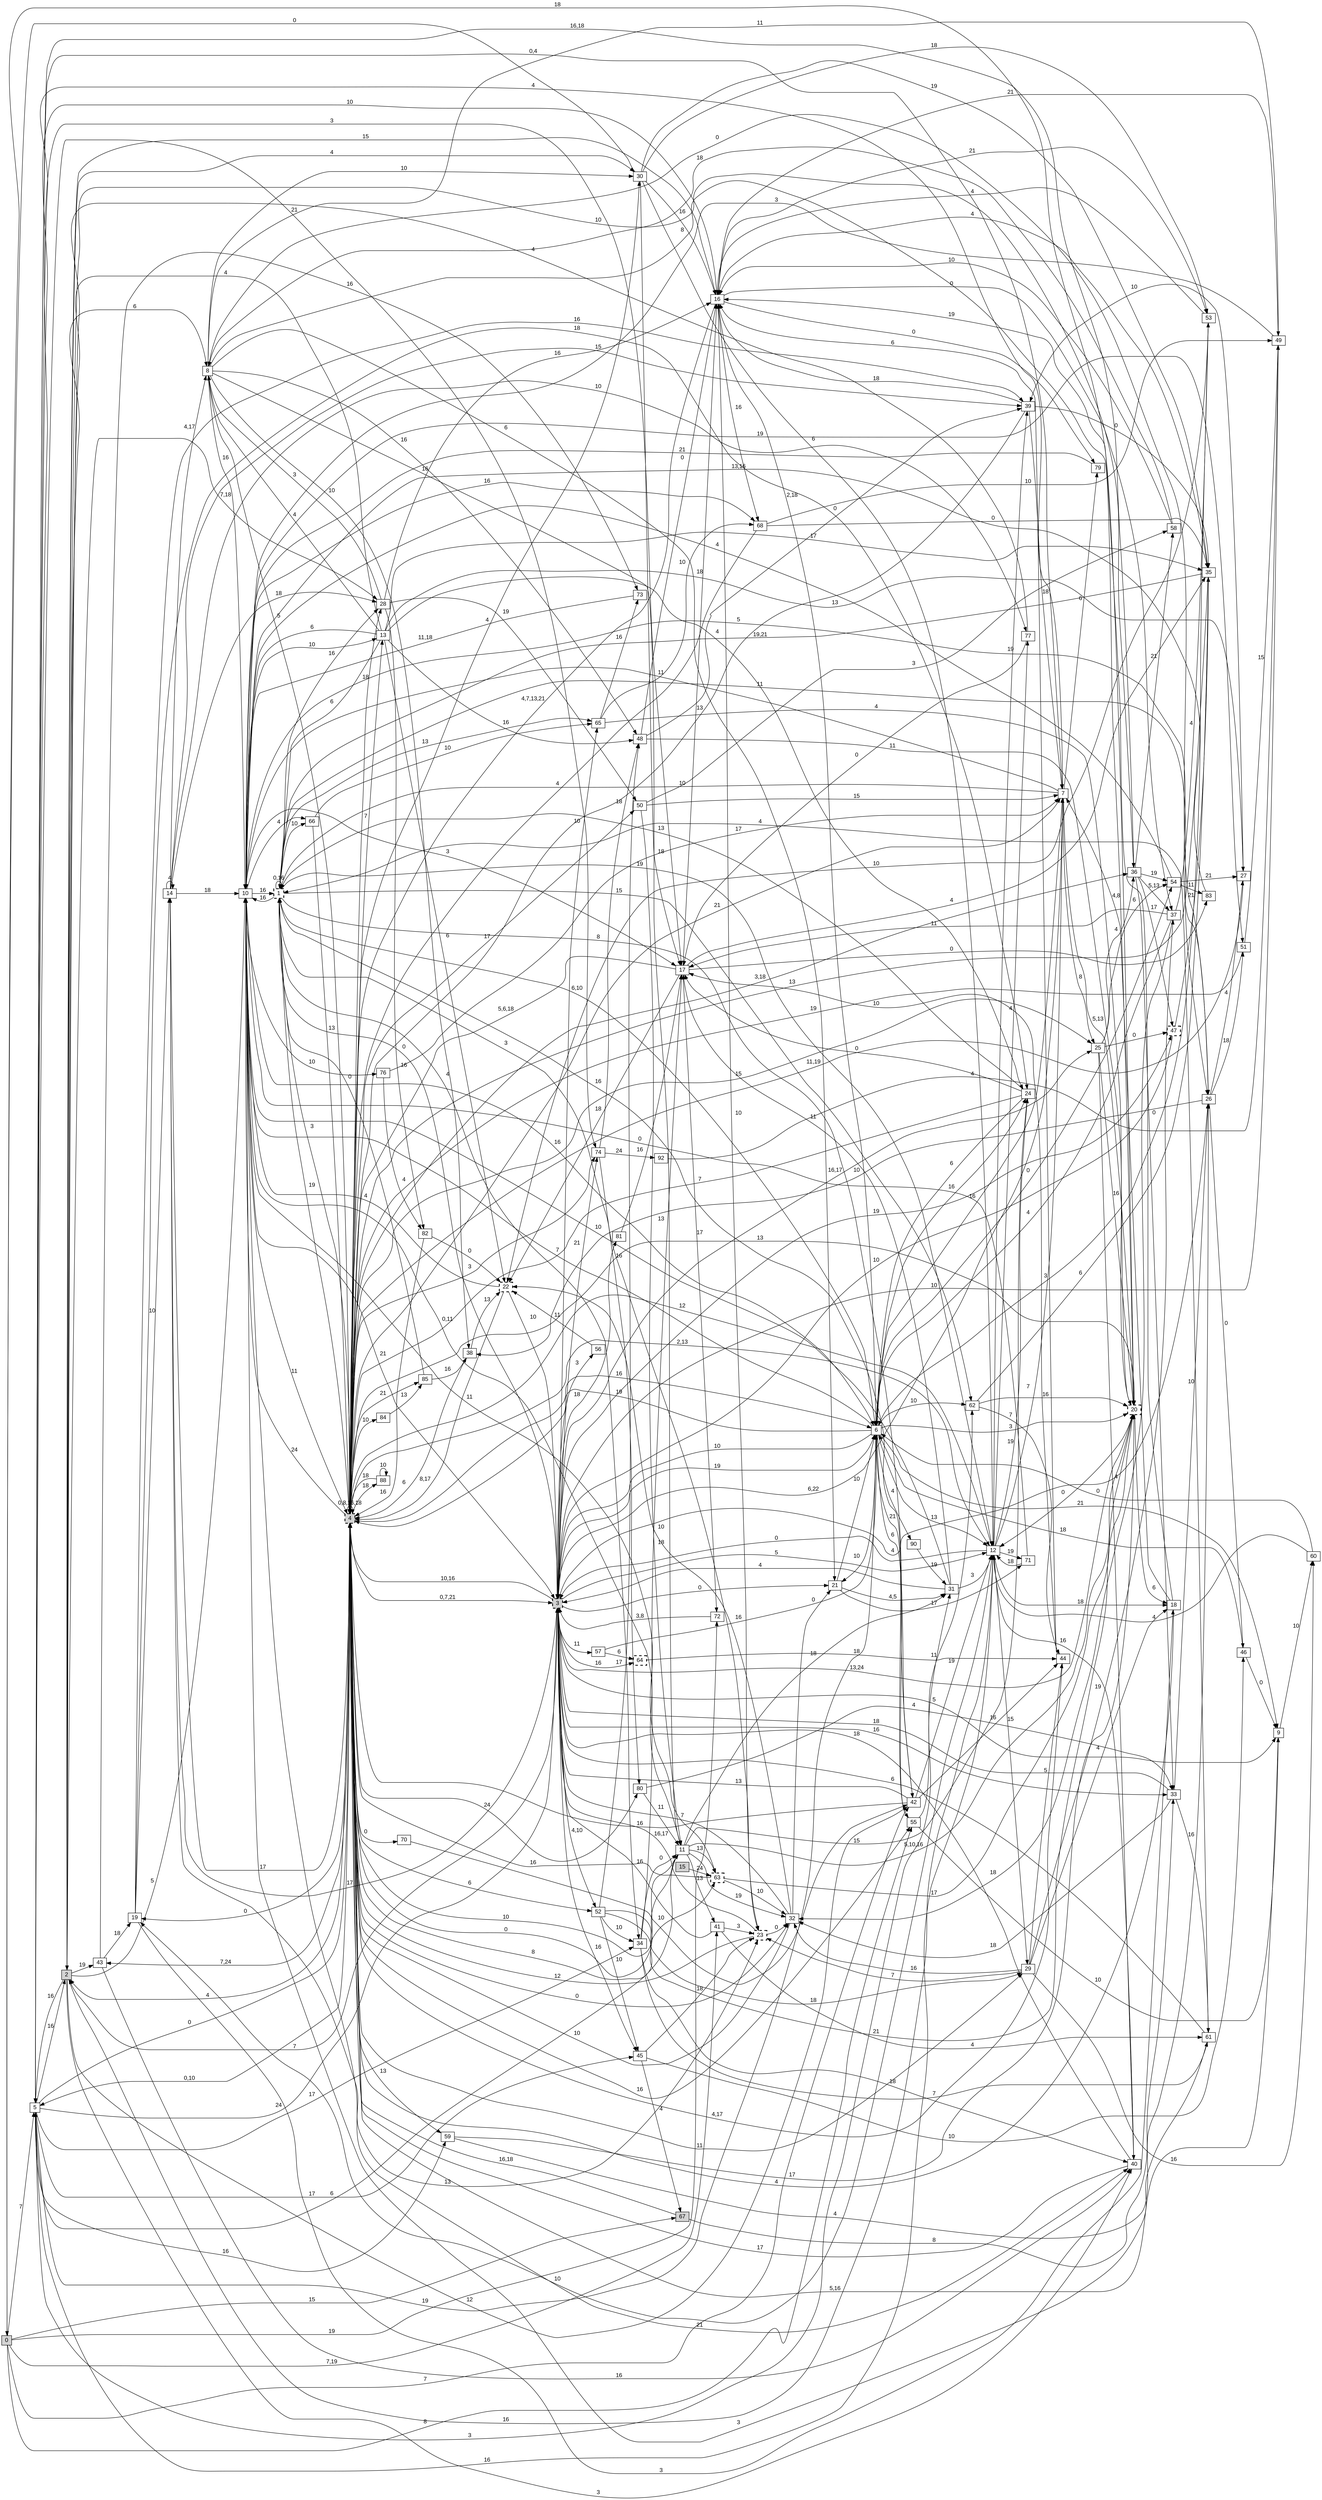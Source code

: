 digraph "NDFA" {
  rankdir=LR
  node [shape=box width=0.1 height=0.1 fontname=Arial]
  edge [fontname=Arial]
/* Estados */
 s0 [label="0" style="filled"] /* I:1 F:0 D:0 */
 s1 [label="1" style="bold,dashed"] /* I:0 F:1 D:0 */
 s2 [label="2" style="filled"] /* I:1 F:0 D:0 */
 s3 [label="3" style="filled,bold,dashed"] /* I:1 F:1 D:0 */
 s4 [label="4" style="filled,bold,dashed"] /* I:1 F:1 D:0 */
 s5 [label="5" ] /* I:0 F:0 D:0 */
 s6 [label="6" ] /* I:0 F:0 D:0 */
 s7 [label="7" ] /* I:0 F:0 D:0 */
 s8 [label="8" ] /* I:0 F:0 D:0 */
 s9 [label="9" ] /* I:0 F:0 D:0 */
 s10 [label="10" ] /* I:0 F:0 D:0 */
 s11 [label="11" ] /* I:0 F:0 D:0 */
 s12 [label="12" ] /* I:0 F:0 D:0 */
 s13 [label="13" ] /* I:0 F:0 D:0 */
 s14 [label="14" ] /* I:0 F:0 D:0 */
 s15 [label="15" style="filled"] /* I:1 F:0 D:0 */
 s16 [label="16" ] /* I:0 F:0 D:0 */
 s17 [label="17" ] /* I:0 F:0 D:0 */
 s18 [label="18" ] /* I:0 F:0 D:0 */
 s19 [label="19" ] /* I:0 F:0 D:0 */
 s20 [label="20" style="bold,dashed"] /* I:0 F:1 D:0 */
 s21 [label="21" ] /* I:0 F:0 D:0 */
 s22 [label="22" style="bold,dashed"] /* I:0 F:1 D:0 */
 s23 [label="23" style="bold,dashed"] /* I:0 F:1 D:0 */
 s24 [label="24" ] /* I:0 F:0 D:0 */
 s25 [label="25" ] /* I:0 F:0 D:0 */
 s26 [label="26" ] /* I:0 F:0 D:0 */
 s27 [label="27" ] /* I:0 F:0 D:0 */
 s28 [label="28" ] /* I:0 F:0 D:0 */
 s29 [label="29" ] /* I:0 F:0 D:0 */
 s30 [label="30" ] /* I:0 F:0 D:0 */
 s31 [label="31" ] /* I:0 F:0 D:0 */
 s32 [label="32" ] /* I:0 F:0 D:0 */
 s33 [label="33" ] /* I:0 F:0 D:0 */
 s34 [label="34" ] /* I:0 F:0 D:0 */
 s35 [label="35" ] /* I:0 F:0 D:0 */
 s36 [label="36" ] /* I:0 F:0 D:0 */
 s37 [label="37" ] /* I:0 F:0 D:0 */
 s38 [label="38" ] /* I:0 F:0 D:0 */
 s39 [label="39" ] /* I:0 F:0 D:0 */
 s40 [label="40" ] /* I:0 F:0 D:0 */
 s41 [label="41" ] /* I:0 F:0 D:0 */
 s42 [label="42" ] /* I:0 F:0 D:0 */
 s43 [label="43" ] /* I:0 F:0 D:0 */
 s44 [label="44" ] /* I:0 F:0 D:0 */
 s45 [label="45" ] /* I:0 F:0 D:0 */
 s46 [label="46" ] /* I:0 F:0 D:0 */
 s47 [label="47" style="bold,dashed"] /* I:0 F:1 D:0 */
 s48 [label="48" ] /* I:0 F:0 D:0 */
 s49 [label="49" ] /* I:0 F:0 D:0 */
 s50 [label="50" ] /* I:0 F:0 D:0 */
 s51 [label="51" ] /* I:0 F:0 D:0 */
 s52 [label="52" ] /* I:0 F:0 D:0 */
 s53 [label="53" ] /* I:0 F:0 D:0 */
 s54 [label="54" ] /* I:0 F:0 D:0 */
 s55 [label="55" ] /* I:0 F:0 D:0 */
 s56 [label="56" ] /* I:0 F:0 D:0 */
 s57 [label="57" ] /* I:0 F:0 D:0 */
 s58 [label="58" ] /* I:0 F:0 D:0 */
 s59 [label="59" ] /* I:0 F:0 D:0 */
 s60 [label="60" ] /* I:0 F:0 D:0 */
 s61 [label="61" ] /* I:0 F:0 D:0 */
 s62 [label="62" ] /* I:0 F:0 D:0 */
 s63 [label="63" style="bold,dashed"] /* I:0 F:1 D:0 */
 s64 [label="64" style="bold,dashed"] /* I:0 F:1 D:0 */
 s65 [label="65" ] /* I:0 F:0 D:0 */
 s66 [label="66" ] /* I:0 F:0 D:0 */
 s67 [label="67" style="filled"] /* I:1 F:0 D:0 */
 s68 [label="68" ] /* I:0 F:0 D:0 */
 s70 [label="70" ] /* I:0 F:0 D:0 */
 s71 [label="71" ] /* I:0 F:0 D:0 */
 s72 [label="72" ] /* I:0 F:0 D:0 */
 s73 [label="73" ] /* I:0 F:0 D:0 */
 s74 [label="74" ] /* I:0 F:0 D:0 */
 s76 [label="76" ] /* I:0 F:0 D:0 */
 s77 [label="77" ] /* I:0 F:0 D:0 */
 s79 [label="79" ] /* I:0 F:0 D:0 */
 s80 [label="80" ] /* I:0 F:0 D:0 */
 s81 [label="81" ] /* I:0 F:0 D:0 */
 s82 [label="82" ] /* I:0 F:0 D:0 */
 s83 [label="83" ] /* I:0 F:0 D:0 */
 s84 [label="84" ] /* I:0 F:0 D:0 */
 s85 [label="85" ] /* I:0 F:0 D:0 */
 s88 [label="88" ] /* I:0 F:0 D:0 */
 s90 [label="90" ] /* I:0 F:0 D:0 */
 s92 [label="92" ] /* I:0 F:0 D:0 */
/* Transiciones */
  s0 -> s5 [label="7"]
  s0 -> s41 [label="7,19"]
  s0 -> s42 [label="7"]
  s0 -> s55 [label="8"]
  s0 -> s67 [label="15"]
  s0 -> s72 [label="19"]
  s1 -> s1 [label="0,16"]
  s1 -> s4 [label="3"]
  s1 -> s6 [label="6,10"]
  s1 -> s10 [label="16"]
  s1 -> s12 [label="19"]
  s1 -> s23 [label="3"]
  s1 -> s26 [label="11"]
  s1 -> s28 [label="16"]
  s1 -> s34 [label="4"]
  s1 -> s42 [label="8"]
  s1 -> s62 [label="15"]
  s1 -> s65 [label="13"]
  s1 -> s66 [label="10"]
  s2 -> s5 [label="16"]
  s2 -> s8 [label="6"]
  s2 -> s10 [label="5"]
  s2 -> s12 [label="16"]
  s2 -> s16 [label="15"]
  s2 -> s28 [label="7,18"]
  s2 -> s30 [label="4"]
  s2 -> s36 [label="10"]
  s2 -> s40 [label="3"]
  s2 -> s42 [label="12"]
  s2 -> s43 [label="19"]
  s3 -> s1 [label="0"]
  s3 -> s2 [label="7"]
  s3 -> s4 [label="10,16"]
  s3 -> s6 [label="19"]
  s3 -> s9 [label="5"]
  s3 -> s12 [label="5"]
  s3 -> s14 [label="17"]
  s3 -> s20 [label="13,24"]
  s3 -> s21 [label="0"]
  s3 -> s25 [label="16,17"]
  s3 -> s26 [label="4"]
  s3 -> s33 [label="16"]
  s3 -> s45 [label="16"]
  s3 -> s47 [label="19"]
  s3 -> s52 [label="4,10"]
  s3 -> s56 [label="3"]
  s3 -> s57 [label="11"]
  s3 -> s64 [label="16"]
  s3 -> s65 [label="10"]
  s3 -> s74 [label="21"]
  s3 -> s81 [label="18"]
  s4 -> s1 [label="19"]
  s4 -> s2 [label="4"]
  s4 -> s3 [label="0,7,21"]
  s4 -> s4 [label="0,8,16,18"]
  s4 -> s5 [label="0,10"]
  s4 -> s6 [label="16"]
  s4 -> s7 [label="21"]
  s4 -> s8 [label="5"]
  s4 -> s10 [label="24"]
  s4 -> s11 [label="10"]
  s4 -> s12 [label="2,13"]
  s4 -> s13 [label="7"]
  s4 -> s14 [label="17"]
  s4 -> s19 [label="0"]
  s4 -> s20 [label="13"]
  s4 -> s25 [label="15"]
  s4 -> s28 [label="18"]
  s4 -> s29 [label="11"]
  s4 -> s30 [label="4"]
  s4 -> s32 [label="0"]
  s4 -> s36 [label="3,18"]
  s4 -> s43 [label="7,24"]
  s4 -> s50 [label="17"]
  s4 -> s52 [label="6"]
  s4 -> s55 [label="16"]
  s4 -> s59 [label="13"]
  s4 -> s63 [label="8"]
  s4 -> s70 [label="0"]
  s4 -> s74 [label="3"]
  s4 -> s80 [label="24"]
  s4 -> s84 [label="10"]
  s4 -> s85 [label="21"]
  s4 -> s88 [label="18"]
  s5 -> s2 [label="16"]
  s5 -> s3 [label="24"]
  s5 -> s4 [label="0"]
  s5 -> s6 [label="19"]
  s5 -> s7 [label="0,4"]
  s5 -> s17 [label="3"]
  s5 -> s31 [label="3"]
  s5 -> s34 [label="17"]
  s5 -> s36 [label="16,18"]
  s5 -> s45 [label="17"]
  s5 -> s59 [label="16"]
  s5 -> s74 [label="21"]
  s6 -> s3 [label="10"]
  s6 -> s4 [label="19"]
  s6 -> s7 [label="16"]
  s6 -> s9 [label="21"]
  s6 -> s10 [label="7"]
  s6 -> s12 [label="13"]
  s6 -> s16 [label="2,18"]
  s6 -> s20 [label="3"]
  s6 -> s21 [label="10"]
  s6 -> s24 [label="16"]
  s6 -> s42 [label="21"]
  s6 -> s54 [label="0"]
  s6 -> s55 [label="6"]
  s6 -> s62 [label="10"]
  s6 -> s90 [label="4"]
  s7 -> s1 [label="10"]
  s7 -> s3 [label="6,22"]
  s7 -> s5 [label="4"]
  s7 -> s10 [label="11"]
  s7 -> s20 [label="5,13"]
  s7 -> s25 [label="8"]
  s7 -> s79 [label="6"]
  s8 -> s10 [label="16"]
  s8 -> s11 [label="16"]
  s8 -> s20 [label="8"]
  s8 -> s21 [label="6"]
  s8 -> s26 [label="0"]
  s8 -> s30 [label="10"]
  s8 -> s38 [label="10"]
  s8 -> s48 [label="16"]
  s8 -> s49 [label="11"]
  s9 -> s4 [label="5,16"]
  s9 -> s60 [label="10"]
  s10 -> s1 [label="16"]
  s10 -> s3 [label="21"]
  s10 -> s4 [label="11"]
  s10 -> s6 [label="16"]
  s10 -> s11 [label="0,11"]
  s10 -> s13 [label="10"]
  s10 -> s17 [label="3"]
  s10 -> s40 [label="21"]
  s10 -> s51 [label="19"]
  s10 -> s63 [label="11"]
  s10 -> s66 [label="4"]
  s10 -> s68 [label="16"]
  s10 -> s76 [label="10"]
  s11 -> s4 [label="0"]
  s11 -> s5 [label="6"]
  s11 -> s20 [label="5,10,16"]
  s11 -> s24 [label="15"]
  s11 -> s31 [label="18"]
  s11 -> s32 [label="19"]
  s11 -> s41 [label="13"]
  s11 -> s63 [label="13"]
  s12 -> s3 [label="0"]
  s12 -> s4 [label="12"]
  s12 -> s5 [label="16"]
  s12 -> s7 [label="7"]
  s12 -> s18 [label="18"]
  s12 -> s19 [label="10"]
  s12 -> s24 [label="19"]
  s12 -> s29 [label="15"]
  s12 -> s39 [label="19"]
  s12 -> s71 [label="19"]
  s12 -> s77 [label="4"]
  s13 -> s1 [label="6"]
  s13 -> s2 [label="4"]
  s13 -> s8 [label="4"]
  s13 -> s10 [label="6"]
  s13 -> s22 [label="6"]
  s13 -> s24 [label="4"]
  s13 -> s27 [label="13"]
  s13 -> s35 [label="17"]
  s13 -> s48 [label="16"]
  s14 -> s8 [label="4,17"]
  s14 -> s10 [label="18"]
  s14 -> s14 [label="4"]
  s14 -> s23 [label="13"]
  s14 -> s28 [label="18"]
  s14 -> s39 [label="15"]
  s14 -> s77 [label="10"]
  s15 -> s63 [label="24"]
  s16 -> s4 [label="4,7,13,21"]
  s16 -> s5 [label="10"]
  s16 -> s23 [label="10"]
  s16 -> s37 [label="0"]
  s16 -> s53 [label="21"]
  s16 -> s68 [label="16"]
  s16 -> s79 [label="0"]
  s17 -> s4 [label="5,6,18"]
  s17 -> s16 [label="18"]
  s17 -> s22 [label="18"]
  s17 -> s35 [label="4"]
  s17 -> s72 [label="17"]
  s17 -> s83 [label="0"]
  s18 -> s4 [label="4"]
  s18 -> s7 [label="4,8"]
  s18 -> s16 [label="19"]
  s19 -> s14 [label="10"]
  s19 -> s18 [label="3"]
  s19 -> s24 [label="18"]
  s19 -> s39 [label="16"]
  s20 -> s0 [label="18"]
  s20 -> s12 [label="0"]
  s20 -> s18 [label="6"]
  s21 -> s6 [label="10"]
  s21 -> s31 [label="4,5"]
  s21 -> s71 [label="17"]
  s22 -> s3 [label="10"]
  s22 -> s4 [label="8,17"]
  s22 -> s10 [label="4"]
  s23 -> s3 [label="16,17"]
  s23 -> s4 [label="12"]
  s23 -> s32 [label="0"]
  s24 -> s1 [label="13"]
  s24 -> s4 [label="7"]
  s24 -> s6 [label="6"]
  s24 -> s17 [label="0"]
  s25 -> s20 [label="16"]
  s25 -> s36 [label="4"]
  s25 -> s40 [label="4"]
  s25 -> s47 [label="0"]
  s25 -> s54 [label="6"]
  s26 -> s10 [label="5"]
  s26 -> s27 [label="4"]
  s26 -> s38 [label="10"]
  s26 -> s46 [label="0"]
  s26 -> s51 [label="18"]
  s27 -> s4 [label="11,19"]
  s27 -> s39 [label="10"]
  s28 -> s8 [label="3"]
  s28 -> s16 [label="16"]
  s28 -> s50 [label="19"]
  s28 -> s82 [label="16"]
  s29 -> s18 [label="4"]
  s29 -> s23 [label="7"]
  s29 -> s32 [label="16"]
  s29 -> s37 [label="19"]
  s29 -> s44 [label="5"]
  s29 -> s60 [label="16"]
  s30 -> s0 [label="0"]
  s30 -> s12 [label="6"]
  s30 -> s16 [label="16"]
  s30 -> s17 [label="18"]
  s30 -> s35 [label="19"]
  s30 -> s53 [label="18"]
  s31 -> s3 [label="4"]
  s31 -> s10 [label="10"]
  s31 -> s12 [label="3"]
  s31 -> s17 [label="11"]
  s32 -> s3 [label="7"]
  s32 -> s4 [label="10"]
  s32 -> s21 [label="0"]
  s32 -> s22 [label="10"]
  s33 -> s3 [label="18"]
  s33 -> s26 [label="10"]
  s33 -> s32 [label="18"]
  s33 -> s61 [label="16"]
  s34 -> s11 [label="0"]
  s34 -> s17 [label="13"]
  s34 -> s40 [label="18"]
  s34 -> s61 [label="7"]
  s35 -> s1 [label="19,21"]
  s35 -> s4 [label="13"]
  s35 -> s16 [label="4"]
  s36 -> s33 [label="0"]
  s36 -> s37 [label="5,13"]
  s36 -> s47 [label="17"]
  s36 -> s54 [label="19"]
  s36 -> s58 [label="21"]
  s37 -> s6 [label="4"]
  s37 -> s17 [label="11"]
  s37 -> s32 [label="18"]
  s37 -> s53 [label="4"]
  s38 -> s4 [label="6"]
  s38 -> s22 [label="13"]
  s39 -> s4 [label="13"]
  s39 -> s7 [label="18"]
  s39 -> s16 [label="18"]
  s39 -> s35 [label="0"]
  s40 -> s3 [label="18"]
  s40 -> s4 [label="17"]
  s40 -> s12 [label="16"]
  s41 -> s3 [label="16"]
  s41 -> s23 [label="3"]
  s41 -> s61 [label="4"]
  s42 -> s3 [label="13"]
  s42 -> s4 [label="16"]
  s42 -> s12 [label="19"]
  s42 -> s44 [label="16"]
  s43 -> s19 [label="18"]
  s43 -> s40 [label="16"]
  s43 -> s73 [label="16"]
  s44 -> s4 [label="4,17"]
  s44 -> s16 [label="6"]
  s44 -> s17 [label="10"]
  s45 -> s23 [label="18"]
  s45 -> s46 [label="10"]
  s45 -> s67 [label="4"]
  s46 -> s6 [label="18"]
  s46 -> s9 [label="0"]
  s47 -> s3 [label="10"]
  s47 -> s35 [label="21"]
  s48 -> s16 [label="0"]
  s48 -> s20 [label="11"]
  s48 -> s39 [label="0"]
  s49 -> s3 [label="10"]
  s49 -> s10 [label="3"]
  s49 -> s16 [label="21"]
  s50 -> s7 [label="15"]
  s50 -> s11 [label="18"]
  s50 -> s58 [label="3"]
  s51 -> s4 [label="19"]
  s51 -> s49 [label="15"]
  s52 -> s20 [label="21"]
  s52 -> s29 [label="18"]
  s52 -> s34 [label="10"]
  s52 -> s45 [label="10"]
  s52 -> s48 [label="17"]
  s53 -> s6 [label="3"]
  s53 -> s16 [label="4"]
  s53 -> s22 [label="10"]
  s54 -> s10 [label="4"]
  s54 -> s27 [label="21"]
  s54 -> s83 [label="11"]
  s55 -> s1 [label="16"]
  s55 -> s9 [label="10"]
  s55 -> s62 [label="11"]
  s56 -> s22 [label="11"]
  s57 -> s6 [label="16"]
  s57 -> s64 [label="6"]
  s58 -> s8 [label="18"]
  s58 -> s16 [label="10"]
  s59 -> s20 [label="17"]
  s59 -> s26 [label="4"]
  s60 -> s6 [label="0"]
  s60 -> s12 [label="4"]
  s61 -> s1 [label="4"]
  s61 -> s3 [label="6"]
  s61 -> s10 [label="3"]
  s62 -> s20 [label="16"]
  s62 -> s35 [label="6"]
  s62 -> s44 [label="7"]
  s63 -> s4 [label="16"]
  s63 -> s20 [label="17"]
  s63 -> s32 [label="10"]
  s64 -> s44 [label="18"]
  s65 -> s20 [label="4"]
  s65 -> s68 [label="10"]
  s65 -> s73 [label="16"]
  s66 -> s4 [label="13"]
  s66 -> s65 [label="10"]
  s67 -> s4 [label="16,18"]
  s67 -> s33 [label="8"]
  s68 -> s4 [label="4"]
  s68 -> s35 [label="0"]
  s68 -> s49 [label="10"]
  s70 -> s42 [label="10"]
  s71 -> s10 [label="0"]
  s71 -> s12 [label="18"]
  s72 -> s3 [label="3,8"]
  s73 -> s10 [label="11,18"]
  s74 -> s48 [label="18"]
  s74 -> s80 [label="16"]
  s74 -> s92 [label="24"]
  s76 -> s7 [label="17"]
  s76 -> s82 [label="4"]
  s77 -> s2 [label="4"]
  s77 -> s17 [label="0"]
  s79 -> s10 [label="21"]
  s80 -> s11 [label="11"]
  s80 -> s33 [label="4"]
  s81 -> s17 [label="16"]
  s82 -> s4 [label="16"]
  s82 -> s22 [label="0"]
  s83 -> s10 [label="13,16"]
  s84 -> s85 [label="13"]
  s85 -> s1 [label="0"]
  s85 -> s38 [label="16"]
  s88 -> s4 [label="18"]
  s88 -> s88 [label="10"]
  s90 -> s31 [label="19"]
  s92 -> s49 [label="4"]
}
